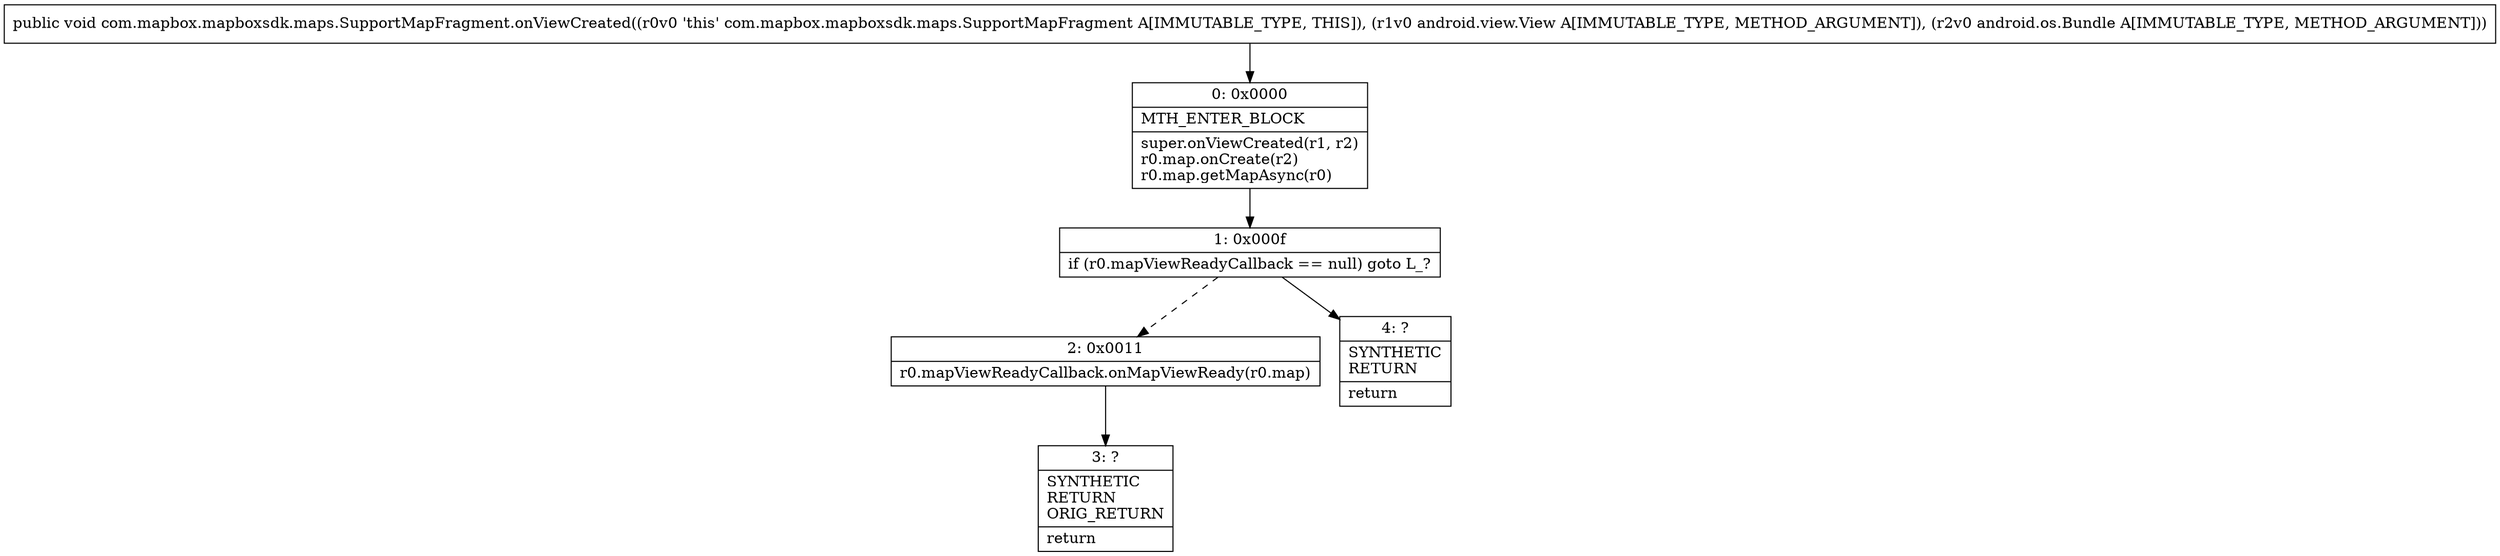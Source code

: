 digraph "CFG forcom.mapbox.mapboxsdk.maps.SupportMapFragment.onViewCreated(Landroid\/view\/View;Landroid\/os\/Bundle;)V" {
Node_0 [shape=record,label="{0\:\ 0x0000|MTH_ENTER_BLOCK\l|super.onViewCreated(r1, r2)\lr0.map.onCreate(r2)\lr0.map.getMapAsync(r0)\l}"];
Node_1 [shape=record,label="{1\:\ 0x000f|if (r0.mapViewReadyCallback == null) goto L_?\l}"];
Node_2 [shape=record,label="{2\:\ 0x0011|r0.mapViewReadyCallback.onMapViewReady(r0.map)\l}"];
Node_3 [shape=record,label="{3\:\ ?|SYNTHETIC\lRETURN\lORIG_RETURN\l|return\l}"];
Node_4 [shape=record,label="{4\:\ ?|SYNTHETIC\lRETURN\l|return\l}"];
MethodNode[shape=record,label="{public void com.mapbox.mapboxsdk.maps.SupportMapFragment.onViewCreated((r0v0 'this' com.mapbox.mapboxsdk.maps.SupportMapFragment A[IMMUTABLE_TYPE, THIS]), (r1v0 android.view.View A[IMMUTABLE_TYPE, METHOD_ARGUMENT]), (r2v0 android.os.Bundle A[IMMUTABLE_TYPE, METHOD_ARGUMENT])) }"];
MethodNode -> Node_0;
Node_0 -> Node_1;
Node_1 -> Node_2[style=dashed];
Node_1 -> Node_4;
Node_2 -> Node_3;
}

